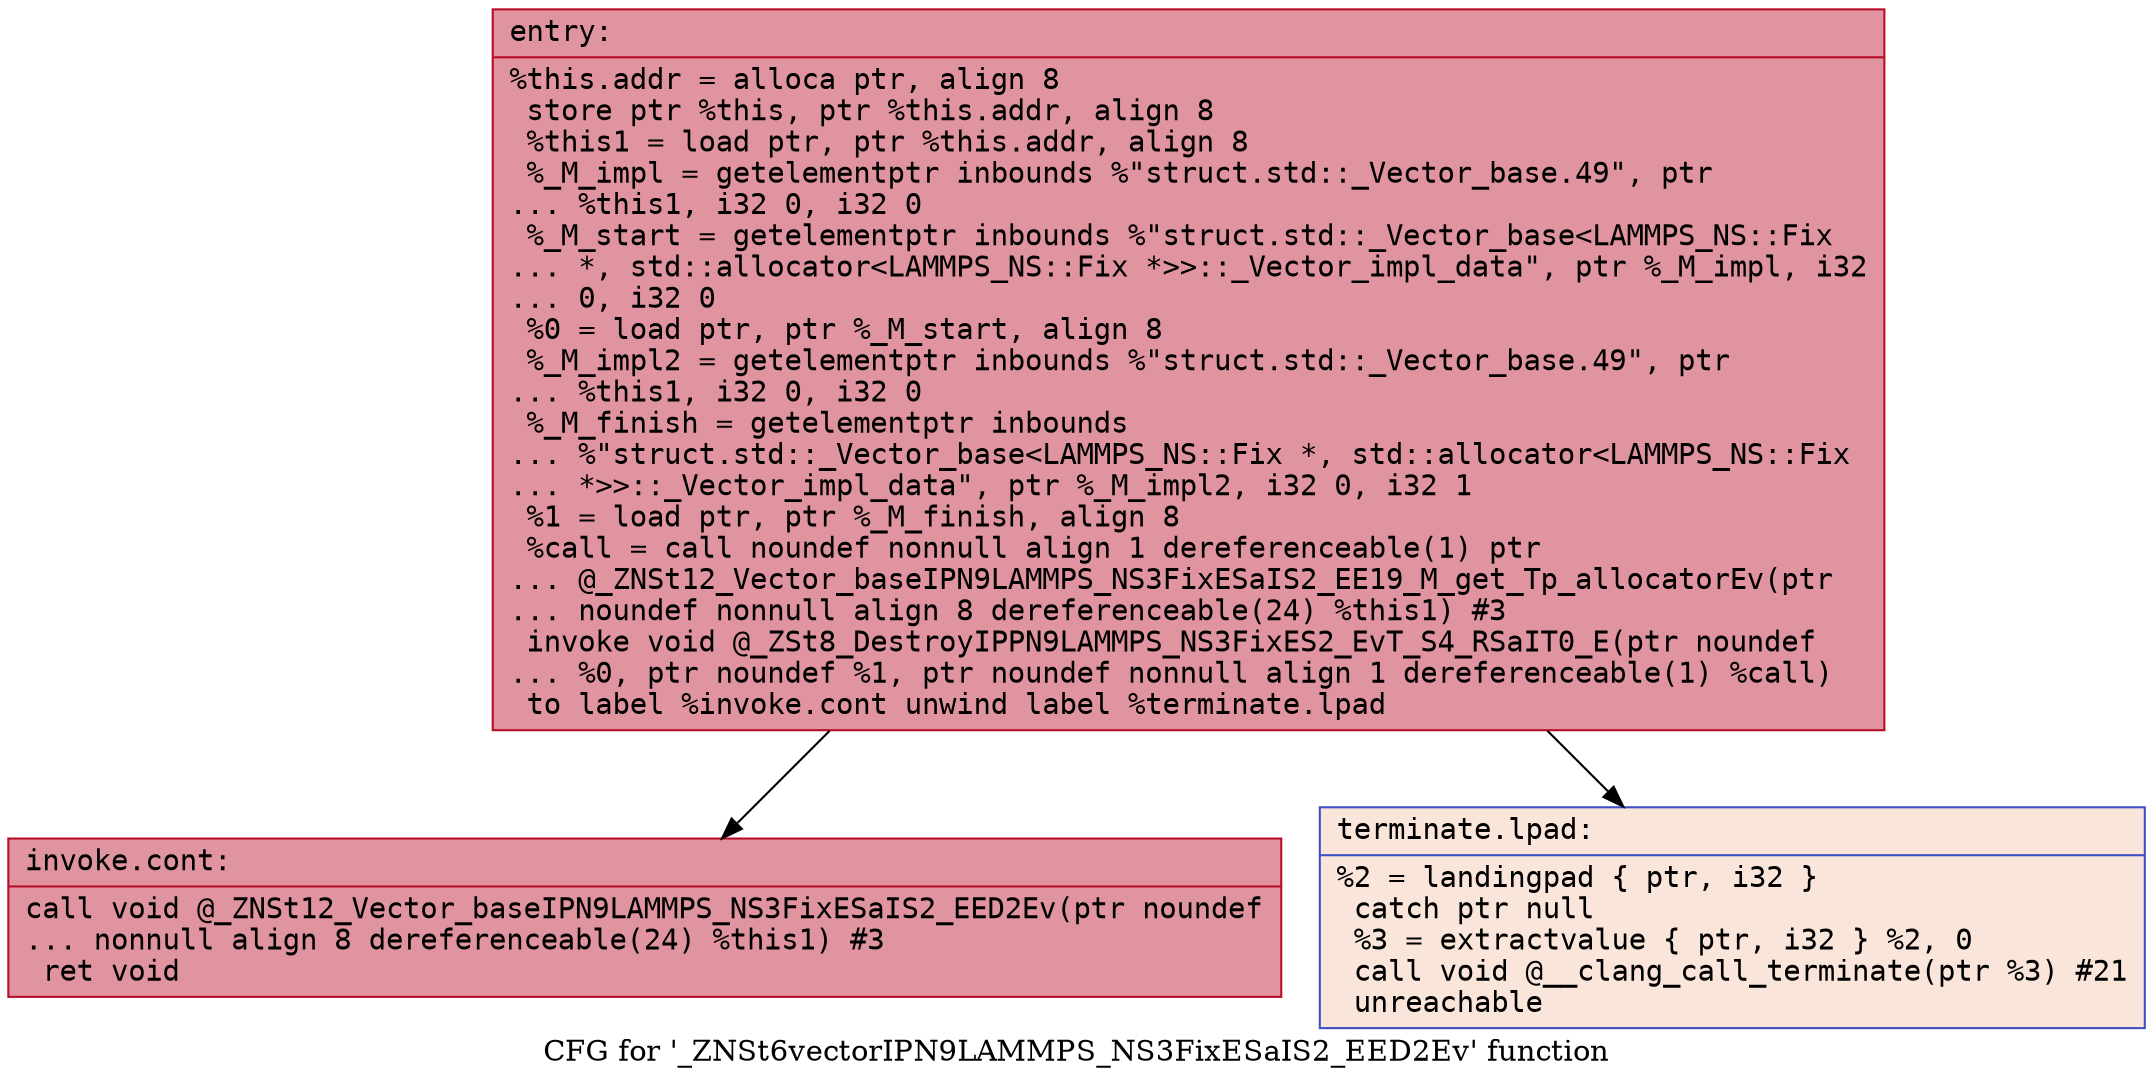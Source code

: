 digraph "CFG for '_ZNSt6vectorIPN9LAMMPS_NS3FixESaIS2_EED2Ev' function" {
	label="CFG for '_ZNSt6vectorIPN9LAMMPS_NS3FixESaIS2_EED2Ev' function";

	Node0x556bfe8f2f20 [shape=record,color="#b70d28ff", style=filled, fillcolor="#b70d2870" fontname="Courier",label="{entry:\l|  %this.addr = alloca ptr, align 8\l  store ptr %this, ptr %this.addr, align 8\l  %this1 = load ptr, ptr %this.addr, align 8\l  %_M_impl = getelementptr inbounds %\"struct.std::_Vector_base.49\", ptr\l... %this1, i32 0, i32 0\l  %_M_start = getelementptr inbounds %\"struct.std::_Vector_base\<LAMMPS_NS::Fix\l... *, std::allocator\<LAMMPS_NS::Fix *\>\>::_Vector_impl_data\", ptr %_M_impl, i32\l... 0, i32 0\l  %0 = load ptr, ptr %_M_start, align 8\l  %_M_impl2 = getelementptr inbounds %\"struct.std::_Vector_base.49\", ptr\l... %this1, i32 0, i32 0\l  %_M_finish = getelementptr inbounds\l... %\"struct.std::_Vector_base\<LAMMPS_NS::Fix *, std::allocator\<LAMMPS_NS::Fix\l... *\>\>::_Vector_impl_data\", ptr %_M_impl2, i32 0, i32 1\l  %1 = load ptr, ptr %_M_finish, align 8\l  %call = call noundef nonnull align 1 dereferenceable(1) ptr\l... @_ZNSt12_Vector_baseIPN9LAMMPS_NS3FixESaIS2_EE19_M_get_Tp_allocatorEv(ptr\l... noundef nonnull align 8 dereferenceable(24) %this1) #3\l  invoke void @_ZSt8_DestroyIPPN9LAMMPS_NS3FixES2_EvT_S4_RSaIT0_E(ptr noundef\l... %0, ptr noundef %1, ptr noundef nonnull align 1 dereferenceable(1) %call)\l          to label %invoke.cont unwind label %terminate.lpad\l}"];
	Node0x556bfe8f2f20 -> Node0x556bfe8f3570[tooltip="entry -> invoke.cont\nProbability 100.00%" ];
	Node0x556bfe8f2f20 -> Node0x556bfe8f37f0[tooltip="entry -> terminate.lpad\nProbability 0.00%" ];
	Node0x556bfe8f3570 [shape=record,color="#b70d28ff", style=filled, fillcolor="#b70d2870" fontname="Courier",label="{invoke.cont:\l|  call void @_ZNSt12_Vector_baseIPN9LAMMPS_NS3FixESaIS2_EED2Ev(ptr noundef\l... nonnull align 8 dereferenceable(24) %this1) #3\l  ret void\l}"];
	Node0x556bfe8f37f0 [shape=record,color="#3d50c3ff", style=filled, fillcolor="#f4c5ad70" fontname="Courier",label="{terminate.lpad:\l|  %2 = landingpad \{ ptr, i32 \}\l          catch ptr null\l  %3 = extractvalue \{ ptr, i32 \} %2, 0\l  call void @__clang_call_terminate(ptr %3) #21\l  unreachable\l}"];
}
